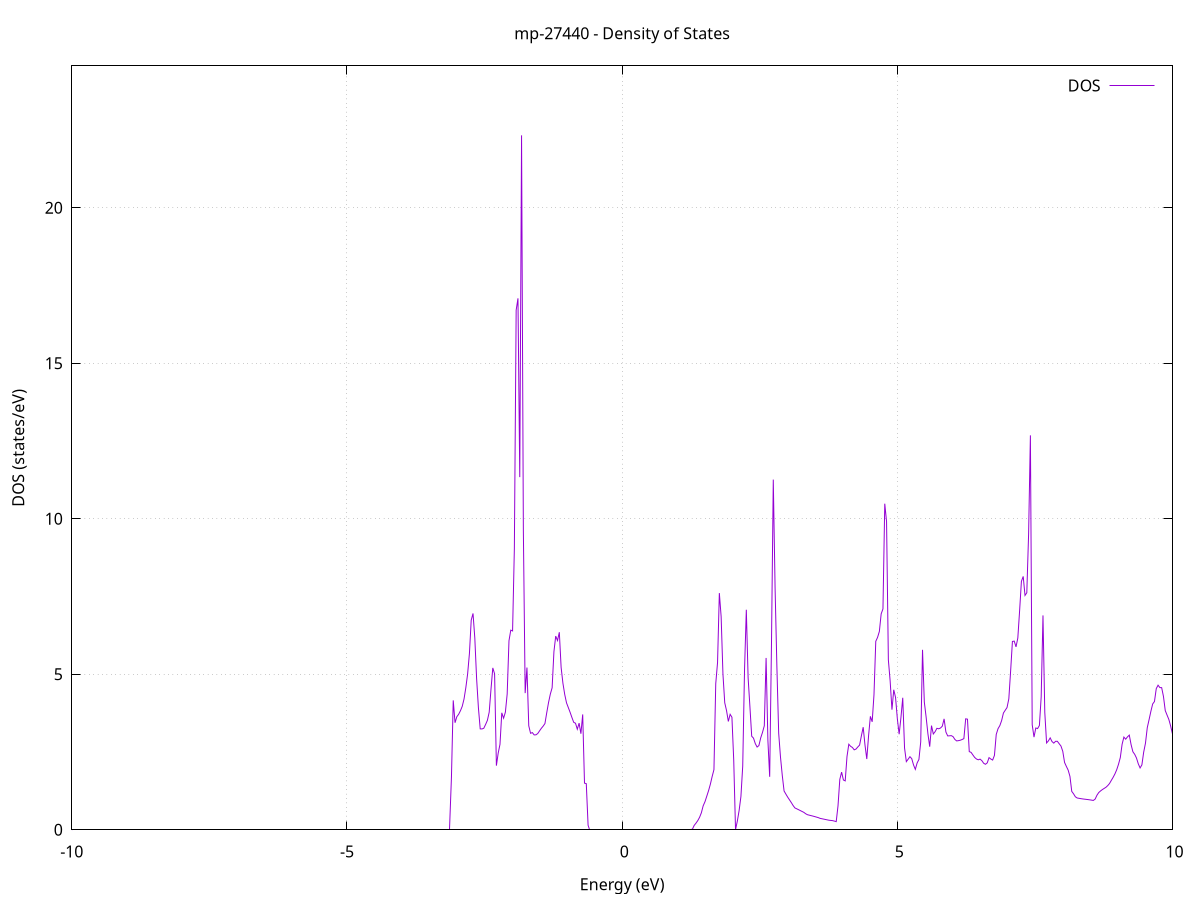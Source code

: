 set title 'mp-27440 - Density of States'
set xlabel 'Energy (eV)'
set ylabel 'DOS (states/eV)'
set grid
set xrange [-10:10]
set yrange [0:24.564]
set xzeroaxis lt -1
set terminal png size 800,600
set output 'mp-27440_dos_gnuplot.png'
plot '-' using 1:2 with lines title 'DOS'
-48.611500 0.000000
-48.578800 0.000000
-48.546100 0.000000
-48.513400 0.000000
-48.480800 0.000000
-48.448100 0.000000
-48.415400 0.000000
-48.382800 0.000000
-48.350100 0.000000
-48.317400 0.000000
-48.284800 0.000000
-48.252100 0.000000
-48.219400 0.000000
-48.186700 0.000000
-48.154100 0.000000
-48.121400 0.000000
-48.088700 0.000000
-48.056100 0.000000
-48.023400 0.000000
-47.990700 0.000000
-47.958100 0.000000
-47.925400 0.000000
-47.892700 0.000000
-47.860000 0.000000
-47.827400 0.000000
-47.794700 0.000000
-47.762000 0.000000
-47.729400 0.000000
-47.696700 0.000000
-47.664000 0.000000
-47.631400 0.000000
-47.598700 0.000000
-47.566000 0.000000
-47.533300 0.000000
-47.500700 0.000000
-47.468000 0.000000
-47.435300 0.000000
-47.402700 0.000000
-47.370000 0.000000
-47.337300 0.000000
-47.304600 0.000000
-47.272000 0.000000
-47.239300 0.000000
-47.206600 0.000000
-47.174000 0.000000
-47.141300 0.000000
-47.108600 0.000000
-47.076000 0.000000
-47.043300 0.000000
-47.010600 0.000000
-46.977900 0.000000
-46.945300 0.000000
-46.912600 0.000000
-46.879900 0.000000
-46.847300 0.000000
-46.814600 0.000000
-46.781900 0.000000
-46.749300 0.000000
-46.716600 0.000000
-46.683900 0.000000
-46.651200 0.000000
-46.618600 0.000000
-46.585900 0.000000
-46.553200 0.000000
-46.520600 0.000000
-46.487900 0.000000
-46.455200 0.000000
-46.422600 0.000000
-46.389900 0.000000
-46.357200 0.000000
-46.324500 0.000000
-46.291900 0.000000
-46.259200 0.000000
-46.226500 0.000000
-46.193900 0.000000
-46.161200 0.000000
-46.128500 0.000000
-46.095800 0.000000
-46.063200 0.000000
-46.030500 0.000000
-45.997800 0.000000
-45.965200 0.000000
-45.932500 0.000000
-45.899800 0.000000
-45.867200 0.000000
-45.834500 0.000000
-45.801800 0.000000
-45.769100 0.000000
-45.736500 0.000000
-45.703800 0.000000
-45.671100 0.000000
-45.638500 12.028300
-45.605800 18.015400
-45.573100 45.836300
-45.540500 124.104400
-45.507800 0.000000
-45.475100 0.000000
-45.442400 0.000000
-45.409800 0.000000
-45.377100 0.000000
-45.344400 0.000000
-45.311800 0.000000
-45.279100 0.000000
-45.246400 0.000000
-45.213700 0.000000
-45.181100 0.000000
-45.148400 0.000000
-45.115700 0.000000
-45.083100 0.000000
-45.050400 0.000000
-45.017700 0.000000
-44.985100 0.000000
-44.952400 0.000000
-44.919700 0.000000
-44.887000 0.000000
-44.854400 0.000000
-44.821700 0.000000
-44.789000 0.000000
-44.756400 0.000000
-44.723700 0.000000
-44.691000 0.000000
-44.658400 0.000000
-44.625700 0.000000
-44.593000 0.000000
-44.560300 0.000000
-44.527700 0.000000
-44.495000 0.000000
-44.462300 0.000000
-44.429700 0.000000
-44.397000 0.000000
-44.364300 0.000000
-44.331700 0.000000
-44.299000 0.000000
-44.266300 0.000000
-44.233600 0.000000
-44.201000 0.000000
-44.168300 0.000000
-44.135600 0.000000
-44.103000 0.000000
-44.070300 0.000000
-44.037600 0.000000
-44.004900 0.000000
-43.972300 0.000000
-43.939600 0.000000
-43.906900 0.000000
-43.874300 0.000000
-43.841600 0.000000
-43.808900 0.000000
-43.776300 0.000000
-43.743600 0.000000
-43.710900 0.000000
-43.678200 0.000000
-43.645600 0.000000
-43.612900 0.000000
-43.580200 0.000000
-43.547600 0.000000
-43.514900 0.000000
-43.482200 0.000000
-43.449600 0.000000
-43.416900 0.000000
-43.384200 0.000000
-43.351500 0.000000
-43.318900 0.000000
-43.286200 0.000000
-43.253500 0.000000
-43.220900 0.000000
-43.188200 0.000000
-43.155500 0.000000
-43.122900 0.000000
-43.090200 0.000000
-43.057500 0.000000
-43.024800 0.000000
-42.992200 0.000000
-42.959500 0.000000
-42.926800 0.000000
-42.894200 0.000000
-42.861500 0.000000
-42.828800 0.000000
-42.796100 0.000000
-42.763500 0.000000
-42.730800 0.000000
-42.698100 0.000000
-42.665500 0.000000
-42.632800 0.000000
-42.600100 0.000000
-42.567500 0.000000
-42.534800 0.000000
-42.502100 0.000000
-42.469400 0.000000
-42.436800 0.000000
-42.404100 0.000000
-42.371400 0.000000
-42.338800 0.000000
-42.306100 0.000000
-42.273400 0.000000
-42.240800 0.000000
-42.208100 0.000000
-42.175400 0.000000
-42.142700 0.000000
-42.110100 0.000000
-42.077400 0.000000
-42.044700 0.000000
-42.012100 0.000000
-41.979400 0.000000
-41.946700 0.000000
-41.914000 0.000000
-41.881400 0.000000
-41.848700 0.000000
-41.816000 0.000000
-41.783400 0.000000
-41.750700 0.000000
-41.718000 0.000000
-41.685400 0.000000
-41.652700 0.000000
-41.620000 0.000000
-41.587300 0.000000
-41.554700 0.000000
-41.522000 0.000000
-41.489300 0.000000
-41.456700 0.000000
-41.424000 0.000000
-41.391300 0.000000
-41.358700 0.000000
-41.326000 0.000000
-41.293300 0.000000
-41.260600 0.000000
-41.228000 0.000000
-41.195300 0.000000
-41.162600 0.000000
-41.130000 0.000000
-41.097300 0.000000
-41.064600 0.000000
-41.032000 0.000000
-40.999300 0.000000
-40.966600 0.000000
-40.933900 0.000000
-40.901300 0.000000
-40.868600 0.000000
-40.835900 0.000000
-40.803300 0.000000
-40.770600 0.000000
-40.737900 0.000000
-40.705200 0.000000
-40.672600 0.000000
-40.639900 0.000000
-40.607200 0.000000
-40.574600 0.000000
-40.541900 0.000000
-40.509200 0.000000
-40.476600 0.000000
-40.443900 0.000000
-40.411200 0.000000
-40.378500 0.000000
-40.345900 0.000000
-40.313200 0.000000
-40.280500 0.000000
-40.247900 0.000000
-40.215200 0.000000
-40.182500 0.000000
-40.149900 0.000000
-40.117200 0.000000
-40.084500 0.000000
-40.051800 0.000000
-40.019200 0.000000
-39.986500 0.000000
-39.953800 0.000000
-39.921200 0.000000
-39.888500 0.000000
-39.855800 0.000000
-39.823200 0.000000
-39.790500 0.000000
-39.757800 0.000000
-39.725100 0.000000
-39.692500 0.000000
-39.659800 0.000000
-39.627100 0.000000
-39.594500 0.000000
-39.561800 0.000000
-39.529100 0.000000
-39.496400 0.000000
-39.463800 0.000000
-39.431100 0.000000
-39.398400 0.000000
-39.365800 0.000000
-39.333100 0.000000
-39.300400 0.000000
-39.267800 0.000000
-39.235100 0.000000
-39.202400 0.000000
-39.169700 0.000000
-39.137100 0.000000
-39.104400 0.000000
-39.071700 0.000000
-39.039100 0.000000
-39.006400 0.000000
-38.973700 0.000000
-38.941100 0.000000
-38.908400 0.000000
-38.875700 0.000000
-38.843000 0.000000
-38.810400 0.000000
-38.777700 0.000000
-38.745000 0.000000
-38.712400 0.000000
-38.679700 0.000000
-38.647000 0.000000
-38.614300 0.000000
-38.581700 0.000000
-38.549000 0.000000
-38.516300 0.000000
-38.483700 0.000000
-38.451000 0.000000
-38.418300 0.000000
-38.385700 0.000000
-38.353000 0.000000
-38.320300 0.000000
-38.287600 0.000000
-38.255000 0.000000
-38.222300 0.000000
-38.189600 0.000000
-38.157000 0.000000
-38.124300 0.000000
-38.091600 0.000000
-38.059000 0.000000
-38.026300 0.000000
-37.993600 0.000000
-37.960900 0.000000
-37.928300 0.000000
-37.895600 0.000000
-37.862900 0.000000
-37.830300 0.000000
-37.797600 0.000000
-37.764900 0.000000
-37.732300 0.000000
-37.699600 0.000000
-37.666900 0.000000
-37.634200 0.000000
-37.601600 0.000000
-37.568900 0.000000
-37.536200 0.000000
-37.503600 0.000000
-37.470900 0.000000
-37.438200 0.000000
-37.405500 0.000000
-37.372900 0.000000
-37.340200 0.000000
-37.307500 0.000000
-37.274900 0.000000
-37.242200 0.000000
-37.209500 0.000000
-37.176900 0.000000
-37.144200 0.000000
-37.111500 0.000000
-37.078800 0.000000
-37.046200 0.000000
-37.013500 0.000000
-36.980800 0.000000
-36.948200 0.000000
-36.915500 0.000000
-36.882800 0.000000
-36.850200 0.000000
-36.817500 0.000000
-36.784800 0.000000
-36.752100 0.000000
-36.719500 0.000000
-36.686800 0.000000
-36.654100 0.000000
-36.621500 0.000000
-36.588800 0.000000
-36.556100 0.000000
-36.523500 0.000000
-36.490800 0.000000
-36.458100 0.000000
-36.425400 0.000000
-36.392800 0.000000
-36.360100 0.000000
-36.327400 0.000000
-36.294800 0.000000
-36.262100 0.000000
-36.229400 0.000000
-36.196700 0.000000
-36.164100 0.000000
-36.131400 0.000000
-36.098700 0.000000
-36.066100 0.000000
-36.033400 0.000000
-36.000700 0.000000
-35.968100 0.000000
-35.935400 0.000000
-35.902700 0.000000
-35.870000 0.000000
-35.837400 0.000000
-35.804700 0.000000
-35.772000 0.000000
-35.739400 0.000000
-35.706700 0.000000
-35.674000 0.000000
-35.641400 0.000000
-35.608700 0.000000
-35.576000 0.000000
-35.543300 0.000000
-35.510700 0.000000
-35.478000 0.000000
-35.445300 0.000000
-35.412700 0.000000
-35.380000 0.000000
-35.347300 0.000000
-35.314600 0.000000
-35.282000 0.000000
-35.249300 0.000000
-35.216600 0.000000
-35.184000 0.000000
-35.151300 0.000000
-35.118600 0.000000
-35.086000 0.000000
-35.053300 0.000000
-35.020600 0.000000
-34.987900 0.000000
-34.955300 0.000000
-34.922600 0.000000
-34.889900 0.000000
-34.857300 0.000000
-34.824600 0.000000
-34.791900 0.000000
-34.759300 0.000000
-34.726600 0.000000
-34.693900 0.000000
-34.661200 0.000000
-34.628600 0.000000
-34.595900 0.000000
-34.563200 0.000000
-34.530600 0.000000
-34.497900 0.000000
-34.465200 0.000000
-34.432600 0.000000
-34.399900 0.000000
-34.367200 0.000000
-34.334500 0.000000
-34.301900 0.000000
-34.269200 0.000000
-34.236500 0.000000
-34.203900 0.000000
-34.171200 0.000000
-34.138500 0.000000
-34.105800 0.000000
-34.073200 0.000000
-34.040500 0.000000
-34.007800 0.000000
-33.975200 0.000000
-33.942500 0.000000
-33.909800 0.000000
-33.877200 0.000000
-33.844500 0.000000
-33.811800 0.000000
-33.779100 0.000000
-33.746500 0.000000
-33.713800 0.000000
-33.681100 0.000000
-33.648500 0.000000
-33.615800 0.000000
-33.583100 0.000000
-33.550500 0.000000
-33.517800 0.000000
-33.485100 0.000000
-33.452400 0.000000
-33.419800 0.000000
-33.387100 0.000000
-33.354400 0.000000
-33.321800 0.000000
-33.289100 0.000000
-33.256400 0.000000
-33.223800 0.000000
-33.191100 0.000000
-33.158400 0.000000
-33.125700 0.000000
-33.093100 0.000000
-33.060400 0.000000
-33.027700 0.000000
-32.995100 0.000000
-32.962400 0.000000
-32.929700 0.000000
-32.897000 0.000000
-32.864400 0.000000
-32.831700 0.000000
-32.799000 0.000000
-32.766400 0.000000
-32.733700 0.000000
-32.701000 0.000000
-32.668400 0.000000
-32.635700 0.000000
-32.603000 0.000000
-32.570300 0.000000
-32.537700 0.000000
-32.505000 0.000000
-32.472300 0.000000
-32.439700 0.000000
-32.407000 0.000000
-32.374300 0.000000
-32.341700 0.000000
-32.309000 0.000000
-32.276300 0.000000
-32.243600 0.000000
-32.211000 0.000000
-32.178300 0.000000
-32.145600 0.000000
-32.113000 0.000000
-32.080300 0.000000
-32.047600 0.000000
-32.014900 0.000000
-31.982300 0.000000
-31.949600 0.000000
-31.916900 0.000000
-31.884300 0.000000
-31.851600 0.000000
-31.818900 0.000000
-31.786300 0.000000
-31.753600 0.000000
-31.720900 0.000000
-31.688200 0.000000
-31.655600 0.000000
-31.622900 0.000000
-31.590200 0.000000
-31.557600 0.000000
-31.524900 0.000000
-31.492200 0.000000
-31.459600 0.000000
-31.426900 0.000000
-31.394200 0.000000
-31.361500 0.000000
-31.328900 0.000000
-31.296200 0.000000
-31.263500 0.000000
-31.230900 0.000000
-31.198200 0.000000
-31.165500 0.000000
-31.132900 0.000000
-31.100200 0.000000
-31.067500 0.000000
-31.034800 0.000000
-31.002200 0.000000
-30.969500 0.000000
-30.936800 0.000000
-30.904200 0.000000
-30.871500 0.000000
-30.838800 0.000000
-30.806100 0.000000
-30.773500 0.000000
-30.740800 0.000000
-30.708100 0.000000
-30.675500 0.000000
-30.642800 0.000000
-30.610100 0.000000
-30.577500 0.000000
-30.544800 0.000000
-30.512100 0.000000
-30.479400 0.000000
-30.446800 0.000000
-30.414100 0.000000
-30.381400 0.000000
-30.348800 0.000000
-30.316100 0.000000
-30.283400 0.000000
-30.250800 0.000000
-30.218100 0.000000
-30.185400 0.000000
-30.152700 0.000000
-30.120100 0.000000
-30.087400 0.000000
-30.054700 0.000000
-30.022100 0.000000
-29.989400 0.000000
-29.956700 0.000000
-29.924100 0.000000
-29.891400 0.000000
-29.858700 0.000000
-29.826000 0.000000
-29.793400 0.000000
-29.760700 0.000000
-29.728000 0.000000
-29.695400 0.000000
-29.662700 0.000000
-29.630000 0.000000
-29.597300 0.000000
-29.564700 0.000000
-29.532000 0.000000
-29.499300 0.000000
-29.466700 0.000000
-29.434000 0.000000
-29.401300 0.000000
-29.368700 0.000000
-29.336000 0.000000
-29.303300 0.000000
-29.270600 0.000000
-29.238000 0.000000
-29.205300 0.000000
-29.172600 0.000000
-29.140000 0.000000
-29.107300 0.000000
-29.074600 0.000000
-29.042000 0.000000
-29.009300 0.000000
-28.976600 0.000000
-28.943900 0.000000
-28.911300 0.000000
-28.878600 0.000000
-28.845900 0.000000
-28.813300 0.000000
-28.780600 0.000000
-28.747900 0.000000
-28.715200 0.000000
-28.682600 0.000000
-28.649900 0.000000
-28.617200 0.000000
-28.584600 0.000000
-28.551900 0.000000
-28.519200 0.000000
-28.486600 0.000000
-28.453900 0.000000
-28.421200 0.000000
-28.388500 0.000000
-28.355900 0.000000
-28.323200 0.000000
-28.290500 0.000000
-28.257900 0.000000
-28.225200 0.000000
-28.192500 0.000000
-28.159900 0.000000
-28.127200 0.000000
-28.094500 0.000000
-28.061800 0.000000
-28.029200 0.000000
-27.996500 0.000000
-27.963800 0.000000
-27.931200 0.000000
-27.898500 0.000000
-27.865800 0.000000
-27.833200 0.000000
-27.800500 0.000000
-27.767800 0.000000
-27.735100 0.000000
-27.702500 0.000000
-27.669800 0.000000
-27.637100 0.000000
-27.604500 0.000000
-27.571800 0.000000
-27.539100 0.000000
-27.506400 0.000000
-27.473800 0.000000
-27.441100 0.000000
-27.408400 0.000000
-27.375800 0.000000
-27.343100 0.000000
-27.310400 0.000000
-27.277800 0.000000
-27.245100 0.000000
-27.212400 0.000000
-27.179700 0.000000
-27.147100 0.000000
-27.114400 0.000000
-27.081700 0.000000
-27.049100 0.000000
-27.016400 0.000000
-26.983700 0.000000
-26.951100 0.000000
-26.918400 0.000000
-26.885700 0.000000
-26.853000 0.000000
-26.820400 0.000000
-26.787700 0.000000
-26.755000 0.000000
-26.722400 0.000000
-26.689700 0.000000
-26.657000 0.000000
-26.624400 0.000000
-26.591700 0.000000
-26.559000 0.000000
-26.526300 0.000000
-26.493700 0.000000
-26.461000 0.000000
-26.428300 0.000000
-26.395700 0.000000
-26.363000 0.000000
-26.330300 0.000000
-26.297600 0.000000
-26.265000 0.000000
-26.232300 0.000000
-26.199600 0.000000
-26.167000 0.000000
-26.134300 0.000000
-26.101600 0.000000
-26.069000 0.000000
-26.036300 0.000000
-26.003600 0.000000
-25.970900 0.000000
-25.938300 0.000000
-25.905600 0.000000
-25.872900 0.000000
-25.840300 0.000000
-25.807600 0.000000
-25.774900 0.000000
-25.742300 0.000000
-25.709600 0.000000
-25.676900 0.000000
-25.644200 0.000000
-25.611600 0.000000
-25.578900 0.000000
-25.546200 0.000000
-25.513600 0.000000
-25.480900 0.000000
-25.448200 0.000000
-25.415500 0.000000
-25.382900 0.000000
-25.350200 0.000000
-25.317500 0.000000
-25.284900 0.000000
-25.252200 0.000000
-25.219500 0.000000
-25.186900 0.000000
-25.154200 0.000000
-25.121500 0.000000
-25.088800 0.000000
-25.056200 0.000000
-25.023500 0.000000
-24.990800 0.000000
-24.958200 0.000000
-24.925500 0.000000
-24.892800 0.000000
-24.860200 0.000000
-24.827500 0.000000
-24.794800 0.000000
-24.762100 0.000000
-24.729500 0.000000
-24.696800 0.000000
-24.664100 0.000000
-24.631500 0.000000
-24.598800 0.000000
-24.566100 0.000000
-24.533500 0.000000
-24.500800 0.000000
-24.468100 0.000000
-24.435400 0.000000
-24.402800 0.000000
-24.370100 0.000000
-24.337400 0.000000
-24.304800 0.000000
-24.272100 0.000000
-24.239400 0.000000
-24.206700 0.000000
-24.174100 0.000000
-24.141400 0.000000
-24.108700 0.000000
-24.076100 5.009800
-24.043400 6.110600
-24.010700 25.522200
-23.978100 36.323500
-23.945400 16.384000
-23.912700 7.768200
-23.880000 5.127000
-23.847400 7.533600
-23.814700 8.153300
-23.782000 8.724000
-23.749400 9.728500
-23.716700 11.197700
-23.684000 16.288700
-23.651400 23.092100
-23.618700 19.154000
-23.586000 15.646600
-23.553300 37.103500
-23.520700 37.861000
-23.488000 38.342500
-23.455300 14.195000
-23.422700 0.000000
-23.390000 0.000000
-23.357300 0.000000
-23.324700 0.000000
-23.292000 0.000000
-23.259300 0.000000
-23.226600 0.000000
-23.194000 0.000000
-23.161300 0.000000
-23.128600 0.000000
-23.096000 0.000000
-23.063300 0.000000
-23.030600 0.000000
-22.997900 0.000000
-22.965300 0.000000
-22.932600 0.000000
-22.899900 0.000000
-22.867300 0.000000
-22.834600 0.000000
-22.801900 0.000000
-22.769300 0.000000
-22.736600 0.000000
-22.703900 0.000000
-22.671200 0.000000
-22.638600 0.000000
-22.605900 0.000000
-22.573200 0.000000
-22.540600 0.000000
-22.507900 0.000000
-22.475200 0.000000
-22.442600 0.000000
-22.409900 0.000000
-22.377200 0.000000
-22.344500 0.000000
-22.311900 0.000000
-22.279200 0.000000
-22.246500 0.000000
-22.213900 0.000000
-22.181200 0.000000
-22.148500 0.000000
-22.115800 0.000000
-22.083200 0.000000
-22.050500 0.000000
-22.017800 0.000000
-21.985200 0.000000
-21.952500 0.000000
-21.919800 0.000000
-21.887200 0.000000
-21.854500 0.000000
-21.821800 0.000000
-21.789100 0.000000
-21.756500 0.000000
-21.723800 0.000000
-21.691100 0.000000
-21.658500 0.000000
-21.625800 0.000000
-21.593100 0.000000
-21.560500 0.000000
-21.527800 0.000000
-21.495100 0.000000
-21.462400 0.000000
-21.429800 0.000000
-21.397100 0.000000
-21.364400 0.000000
-21.331800 0.000000
-21.299100 0.000000
-21.266400 0.000000
-21.233800 0.000000
-21.201100 0.000000
-21.168400 0.000000
-21.135700 0.000000
-21.103100 0.000000
-21.070400 0.000000
-21.037700 0.000000
-21.005100 0.000000
-20.972400 0.000000
-20.939700 0.000000
-20.907000 0.000000
-20.874400 0.000000
-20.841700 0.000000
-20.809000 0.000000
-20.776400 0.000000
-20.743700 0.000000
-20.711000 0.000000
-20.678400 0.000000
-20.645700 0.000000
-20.613000 0.000000
-20.580300 0.000000
-20.547700 0.000000
-20.515000 0.000000
-20.482300 0.000000
-20.449700 0.000000
-20.417000 0.000000
-20.384300 0.000000
-20.351700 0.000000
-20.319000 0.000000
-20.286300 0.000000
-20.253600 0.000000
-20.221000 0.000000
-20.188300 0.000000
-20.155600 0.000000
-20.123000 0.000000
-20.090300 0.000000
-20.057600 0.000000
-20.025000 0.000000
-19.992300 0.000000
-19.959600 0.000000
-19.926900 0.000000
-19.894300 0.000000
-19.861600 0.000000
-19.828900 0.000000
-19.796300 0.000000
-19.763600 0.000000
-19.730900 0.000000
-19.698200 0.000000
-19.665600 0.000000
-19.632900 0.000000
-19.600200 0.000000
-19.567600 0.000000
-19.534900 0.000000
-19.502200 0.000000
-19.469600 0.000000
-19.436900 0.000000
-19.404200 0.000000
-19.371500 0.000000
-19.338900 0.000000
-19.306200 0.000000
-19.273500 0.000000
-19.240900 0.000000
-19.208200 0.000000
-19.175500 0.000000
-19.142900 0.000000
-19.110200 0.000000
-19.077500 0.000000
-19.044800 0.000000
-19.012200 0.000000
-18.979500 0.000000
-18.946800 0.000000
-18.914200 0.000000
-18.881500 0.000000
-18.848800 0.000000
-18.816100 0.000000
-18.783500 0.000000
-18.750800 0.000000
-18.718100 0.000000
-18.685500 0.000000
-18.652800 0.000000
-18.620100 0.000000
-18.587500 0.000000
-18.554800 0.000000
-18.522100 0.000000
-18.489400 0.000000
-18.456800 0.000000
-18.424100 0.000000
-18.391400 0.000000
-18.358800 0.000000
-18.326100 0.000000
-18.293400 0.000000
-18.260800 0.000000
-18.228100 0.000000
-18.195400 0.000000
-18.162700 0.000000
-18.130100 0.000000
-18.097400 0.000000
-18.064700 0.000000
-18.032100 0.000000
-17.999400 0.000000
-17.966700 0.000000
-17.934100 0.000000
-17.901400 0.000000
-17.868700 0.000000
-17.836000 0.000000
-17.803400 0.000000
-17.770700 0.000000
-17.738000 0.000000
-17.705400 0.000000
-17.672700 0.000000
-17.640000 0.000000
-17.607300 0.000000
-17.574700 0.000000
-17.542000 0.000000
-17.509300 0.000000
-17.476700 0.000000
-17.444000 0.000000
-17.411300 0.000000
-17.378700 0.000000
-17.346000 0.000000
-17.313300 0.000000
-17.280600 0.000000
-17.248000 0.000000
-17.215300 0.000000
-17.182600 0.000000
-17.150000 0.000000
-17.117300 0.000000
-17.084600 0.000000
-17.052000 0.000000
-17.019300 0.000000
-16.986600 0.000000
-16.953900 0.000000
-16.921300 0.000000
-16.888600 0.000000
-16.855900 0.000000
-16.823300 0.000000
-16.790600 0.000000
-16.757900 0.000000
-16.725300 0.000000
-16.692600 0.000000
-16.659900 0.000000
-16.627200 0.000000
-16.594600 0.000000
-16.561900 0.000000
-16.529200 0.000000
-16.496600 0.000000
-16.463900 0.000000
-16.431200 0.000000
-16.398500 0.000000
-16.365900 0.000000
-16.333200 0.000000
-16.300500 0.000000
-16.267900 0.000000
-16.235200 0.000000
-16.202500 0.000000
-16.169900 0.000000
-16.137200 0.000000
-16.104500 0.000000
-16.071800 0.000000
-16.039200 0.000000
-16.006500 0.000000
-15.973800 0.000000
-15.941200 0.000000
-15.908500 0.000000
-15.875800 0.000000
-15.843200 0.000000
-15.810500 0.000000
-15.777800 0.000000
-15.745100 0.000000
-15.712500 0.000000
-15.679800 0.000000
-15.647100 0.000000
-15.614500 0.000000
-15.581800 0.000000
-15.549100 0.000000
-15.516400 0.000000
-15.483800 0.000000
-15.451100 0.000000
-15.418400 0.000000
-15.385800 0.000000
-15.353100 0.000000
-15.320400 0.000000
-15.287800 0.000000
-15.255100 0.000000
-15.222400 0.000000
-15.189700 0.000000
-15.157100 0.000000
-15.124400 0.000000
-15.091700 0.000000
-15.059100 0.000000
-15.026400 0.000000
-14.993700 0.000000
-14.961100 0.000000
-14.928400 0.000000
-14.895700 0.000000
-14.863000 0.000000
-14.830400 0.000000
-14.797700 0.000000
-14.765000 0.000000
-14.732400 0.000000
-14.699700 0.000000
-14.667000 0.000000
-14.634400 0.000000
-14.601700 0.000000
-14.569000 0.000000
-14.536300 0.000000
-14.503700 0.000000
-14.471000 0.000000
-14.438300 0.000000
-14.405700 0.000000
-14.373000 0.000000
-14.340300 0.000000
-14.307600 0.000000
-14.275000 0.000000
-14.242300 0.000000
-14.209600 0.000000
-14.177000 0.000000
-14.144300 0.000000
-14.111600 0.000000
-14.079000 0.000000
-14.046300 0.000000
-14.013600 0.000000
-13.980900 0.000000
-13.948300 0.000000
-13.915600 0.000000
-13.882900 0.000000
-13.850300 0.000000
-13.817600 0.000000
-13.784900 0.000000
-13.752300 0.000000
-13.719600 0.000000
-13.686900 0.000000
-13.654200 1.541600
-13.621600 3.366100
-13.588900 3.571700
-13.556200 3.779200
-13.523600 3.970600
-13.490900 4.192100
-13.458200 4.493000
-13.425600 4.826200
-13.392900 5.204800
-13.360200 5.762200
-13.327500 6.287700
-13.294900 7.341500
-13.262200 8.342700
-13.229500 10.873000
-13.196900 15.663300
-13.164200 18.811000
-13.131500 13.211400
-13.098800 0.000000
-13.066200 0.000000
-13.033500 0.000000
-13.000800 0.000000
-12.968200 0.000000
-12.935500 0.000000
-12.902800 0.000000
-12.870200 0.000000
-12.837500 0.000000
-12.804800 0.000000
-12.772100 0.000000
-12.739500 0.000000
-12.706800 0.000000
-12.674100 0.000000
-12.641500 0.000000
-12.608800 0.000000
-12.576100 0.000000
-12.543500 0.000000
-12.510800 0.000000
-12.478100 0.000000
-12.445400 0.000000
-12.412800 0.000000
-12.380100 0.000000
-12.347400 0.000000
-12.314800 0.000000
-12.282100 0.000000
-12.249400 0.000000
-12.216700 0.000000
-12.184100 0.000000
-12.151400 0.000000
-12.118700 0.000000
-12.086100 0.000000
-12.053400 0.000000
-12.020700 0.000000
-11.988100 0.000000
-11.955400 0.000000
-11.922700 0.000000
-11.890000 0.000000
-11.857400 0.000000
-11.824700 0.000000
-11.792000 0.000000
-11.759400 0.000000
-11.726700 0.000000
-11.694000 0.000000
-11.661400 0.000000
-11.628700 0.000000
-11.596000 0.000000
-11.563300 0.000000
-11.530700 0.000000
-11.498000 0.000000
-11.465300 0.000000
-11.432700 0.000000
-11.400000 0.000000
-11.367300 0.000000
-11.334700 0.000000
-11.302000 0.000000
-11.269300 0.000000
-11.236600 0.000000
-11.204000 0.000000
-11.171300 0.000000
-11.138600 0.000000
-11.106000 0.000000
-11.073300 0.000000
-11.040600 0.000000
-11.007900 0.000000
-10.975300 0.000000
-10.942600 0.000000
-10.909900 0.000000
-10.877300 0.000000
-10.844600 0.000000
-10.811900 0.000000
-10.779300 0.000000
-10.746600 0.000000
-10.713900 0.000000
-10.681200 0.000000
-10.648600 0.000000
-10.615900 0.000000
-10.583200 0.000000
-10.550600 0.000000
-10.517900 0.000000
-10.485200 0.000000
-10.452600 0.000000
-10.419900 0.000000
-10.387200 0.000000
-10.354500 0.000000
-10.321900 0.000000
-10.289200 0.000000
-10.256500 0.000000
-10.223900 0.000000
-10.191200 0.000000
-10.158500 0.000000
-10.125900 0.000000
-10.093200 0.000000
-10.060500 0.000000
-10.027800 0.000000
-9.995200 0.000000
-9.962500 0.000000
-9.929800 0.000000
-9.897200 0.000000
-9.864500 0.000000
-9.831800 0.000000
-9.799100 0.000000
-9.766500 0.000000
-9.733800 0.000000
-9.701100 0.000000
-9.668500 0.000000
-9.635800 0.000000
-9.603100 0.000000
-9.570500 0.000000
-9.537800 0.000000
-9.505100 0.000000
-9.472400 0.000000
-9.439800 0.000000
-9.407100 0.000000
-9.374400 0.000000
-9.341800 0.000000
-9.309100 0.000000
-9.276400 0.000000
-9.243800 0.000000
-9.211100 0.000000
-9.178400 0.000000
-9.145700 0.000000
-9.113100 0.000000
-9.080400 0.000000
-9.047700 0.000000
-9.015100 0.000000
-8.982400 0.000000
-8.949700 0.000000
-8.917000 0.000000
-8.884400 0.000000
-8.851700 0.000000
-8.819000 0.000000
-8.786400 0.000000
-8.753700 0.000000
-8.721000 0.000000
-8.688400 0.000000
-8.655700 0.000000
-8.623000 0.000000
-8.590300 0.000000
-8.557700 0.000000
-8.525000 0.000000
-8.492300 0.000000
-8.459700 0.000000
-8.427000 0.000000
-8.394300 0.000000
-8.361700 0.000000
-8.329000 0.000000
-8.296300 0.000000
-8.263600 0.000000
-8.231000 0.000000
-8.198300 0.000000
-8.165600 0.000000
-8.133000 0.000000
-8.100300 0.000000
-8.067600 0.000000
-8.035000 0.000000
-8.002300 0.000000
-7.969600 0.000000
-7.936900 0.000000
-7.904300 0.000000
-7.871600 0.000000
-7.838900 0.000000
-7.806300 0.000000
-7.773600 0.000000
-7.740900 0.000000
-7.708200 0.000000
-7.675600 0.000000
-7.642900 0.000000
-7.610200 0.000000
-7.577600 0.000000
-7.544900 0.000000
-7.512200 0.000000
-7.479600 0.000000
-7.446900 0.000000
-7.414200 0.000000
-7.381500 0.000000
-7.348900 0.000000
-7.316200 0.000000
-7.283500 0.000000
-7.250900 0.000000
-7.218200 0.000000
-7.185500 0.000000
-7.152900 0.000000
-7.120200 0.000000
-7.087500 0.000000
-7.054800 0.000000
-7.022200 0.000000
-6.989500 0.000000
-6.956800 0.000000
-6.924200 0.000000
-6.891500 0.000000
-6.858800 0.000000
-6.826200 0.000000
-6.793500 0.000000
-6.760800 0.000000
-6.728100 0.000000
-6.695500 0.000000
-6.662800 0.000000
-6.630100 0.000000
-6.597500 0.000000
-6.564800 0.000000
-6.532100 0.000000
-6.499400 0.000000
-6.466800 0.000000
-6.434100 0.000000
-6.401400 0.000000
-6.368800 0.000000
-6.336100 0.000000
-6.303400 0.000000
-6.270800 0.000000
-6.238100 0.000000
-6.205400 0.000000
-6.172700 0.000000
-6.140100 0.000000
-6.107400 0.000000
-6.074700 0.000000
-6.042100 0.000000
-6.009400 0.000000
-5.976700 0.000000
-5.944100 0.000000
-5.911400 0.000000
-5.878700 0.000000
-5.846000 0.000000
-5.813400 0.000000
-5.780700 0.000000
-5.748000 0.000000
-5.715400 0.000000
-5.682700 0.000000
-5.650000 0.000000
-5.617300 0.000000
-5.584700 0.000000
-5.552000 0.000000
-5.519300 0.000000
-5.486700 0.000000
-5.454000 0.000000
-5.421300 0.000000
-5.388700 0.000000
-5.356000 0.000000
-5.323300 0.000000
-5.290600 0.000000
-5.258000 0.000000
-5.225300 0.000000
-5.192600 0.000000
-5.160000 0.000000
-5.127300 0.000000
-5.094600 0.000000
-5.062000 0.000000
-5.029300 0.000000
-4.996600 0.000000
-4.963900 0.000000
-4.931300 0.000000
-4.898600 0.000000
-4.865900 0.000000
-4.833300 0.000000
-4.800600 0.000000
-4.767900 0.000000
-4.735300 0.000000
-4.702600 0.000000
-4.669900 0.000000
-4.637200 0.000000
-4.604600 0.000000
-4.571900 0.000000
-4.539200 0.000000
-4.506600 0.000000
-4.473900 0.000000
-4.441200 0.000000
-4.408500 0.000000
-4.375900 0.000000
-4.343200 0.000000
-4.310500 0.000000
-4.277900 0.000000
-4.245200 0.000000
-4.212500 0.000000
-4.179900 0.000000
-4.147200 0.000000
-4.114500 0.000000
-4.081800 0.000000
-4.049200 0.000000
-4.016500 0.000000
-3.983800 0.000000
-3.951200 0.000000
-3.918500 0.000000
-3.885800 0.000000
-3.853200 0.000000
-3.820500 0.000000
-3.787800 0.000000
-3.755100 0.000000
-3.722500 0.000000
-3.689800 0.000000
-3.657100 0.000000
-3.624500 0.000000
-3.591800 0.000000
-3.559100 0.000000
-3.526500 0.000000
-3.493800 0.000000
-3.461100 0.000000
-3.428400 0.000000
-3.395800 0.000000
-3.363100 0.000000
-3.330400 0.000000
-3.297800 0.000000
-3.265100 0.000000
-3.232400 0.000000
-3.199700 0.000000
-3.167100 0.000000
-3.134400 0.000000
-3.101700 1.688700
-3.069100 4.161500
-3.036400 3.441800
-3.003700 3.635800
-2.971100 3.712300
-2.938400 3.827500
-2.905700 3.969000
-2.873000 4.204900
-2.840400 4.568100
-2.807700 5.011500
-2.775000 5.667200
-2.742400 6.740400
-2.709700 6.956700
-2.677000 6.161700
-2.644400 4.861100
-2.611700 3.923800
-2.579000 3.244500
-2.546300 3.242200
-2.513700 3.265200
-2.481000 3.386900
-2.448300 3.519600
-2.415700 3.781500
-2.383000 4.521000
-2.350300 5.205200
-2.317600 5.014800
-2.285000 2.061800
-2.252300 2.463900
-2.219600 2.747200
-2.187000 3.761100
-2.154300 3.587200
-2.121600 3.781900
-2.089000 4.364900
-2.056300 6.077800
-2.023600 6.418700
-1.990900 6.394200
-1.958300 9.046300
-1.925600 16.709300
-1.892900 17.088400
-1.860300 11.339700
-1.827600 22.331100
-1.794900 9.634300
-1.762300 4.395000
-1.729600 5.217200
-1.696900 3.344400
-1.664200 3.102900
-1.631600 3.125300
-1.598900 3.050600
-1.566200 3.052800
-1.533600 3.095000
-1.500900 3.180200
-1.468200 3.262600
-1.435600 3.332200
-1.402900 3.415500
-1.370200 3.762900
-1.337500 4.091600
-1.304900 4.362300
-1.272200 4.566100
-1.239500 5.726600
-1.206900 6.228300
-1.174200 6.085300
-1.141500 6.352400
-1.108800 5.219600
-1.076200 4.713300
-1.043500 4.352600
-1.010800 4.081000
-0.978200 3.930500
-0.945500 3.777000
-0.912800 3.611700
-0.880200 3.456000
-0.847500 3.426600
-0.814800 3.233400
-0.782100 3.430100
-0.749500 3.088800
-0.716800 3.708600
-0.684100 1.499400
-0.651500 1.482900
-0.618800 0.145200
-0.586100 0.000000
-0.553500 0.000000
-0.520800 0.000000
-0.488100 0.000000
-0.455400 0.000000
-0.422800 0.000000
-0.390100 0.000000
-0.357400 0.000000
-0.324800 0.000000
-0.292100 0.000000
-0.259400 0.000000
-0.226800 0.000000
-0.194100 0.000000
-0.161400 0.000000
-0.128700 0.000000
-0.096100 0.000000
-0.063400 0.000000
-0.030700 0.000000
0.001900 0.000000
0.034600 0.000000
0.067300 0.000000
0.100000 0.000000
0.132600 0.000000
0.165300 0.000000
0.198000 0.000000
0.230600 0.000000
0.263300 0.000000
0.296000 0.000000
0.328600 0.000000
0.361300 0.000000
0.394000 0.000000
0.426700 0.000000
0.459300 0.000000
0.492000 0.000000
0.524700 0.000000
0.557300 0.000000
0.590000 0.000000
0.622700 0.000000
0.655300 0.000000
0.688000 0.000000
0.720700 0.000000
0.753400 0.000000
0.786000 0.000000
0.818700 0.000000
0.851400 0.000000
0.884000 0.000000
0.916700 0.000000
0.949400 0.000000
0.982100 0.000000
1.014700 0.000000
1.047400 0.000000
1.080100 0.000000
1.112700 0.000000
1.145400 0.000000
1.178100 0.000000
1.210700 0.000000
1.243400 0.000000
1.276100 0.016200
1.308800 0.140200
1.341400 0.211900
1.374100 0.294900
1.406800 0.400700
1.439400 0.545600
1.472100 0.769500
1.504800 0.900700
1.537400 1.077200
1.570100 1.256900
1.602800 1.464700
1.635500 1.712900
1.668100 1.934300
1.700800 4.700100
1.733500 5.378500
1.766100 7.611600
1.798800 6.853700
1.831500 5.006000
1.864100 4.084600
1.896800 3.832100
1.929500 3.483500
1.962200 3.712800
1.994800 3.618700
2.027500 2.236200
2.060200 0.002900
2.092800 0.276500
2.125500 0.620400
2.158200 1.071200
2.190900 2.046100
2.223500 5.129500
2.256200 7.076100
2.288900 4.886700
2.321500 3.963500
2.354200 3.008000
2.386900 2.947100
2.419500 2.769600
2.452200 2.660100
2.484900 2.708000
2.517600 2.953800
2.550200 3.131300
2.582900 3.343800
2.615600 5.526300
2.648200 2.878100
2.680900 1.703900
2.713600 5.992200
2.746200 11.260200
2.778900 7.782600
2.811600 5.248800
2.844300 3.104500
2.876900 2.341700
2.909600 1.746800
2.942300 1.247200
2.974900 1.147900
3.007600 1.050700
3.040300 0.963500
3.072900 0.876200
3.105600 0.782100
3.138300 0.703700
3.171000 0.675400
3.203600 0.647100
3.236300 0.618200
3.269000 0.589000
3.301600 0.559800
3.334300 0.516100
3.367000 0.484500
3.399700 0.469900
3.432300 0.455200
3.465000 0.440600
3.497700 0.424800
3.530300 0.408000
3.563000 0.391200
3.595700 0.367500
3.628300 0.355300
3.661000 0.343200
3.693700 0.331100
3.726400 0.318900
3.759000 0.306800
3.791700 0.300300
3.824400 0.293900
3.857000 0.279000
3.889700 0.262200
3.922400 0.773400
3.955000 1.620400
3.987700 1.854100
4.020400 1.601400
4.053100 1.572000
4.085700 2.356500
4.118400 2.750300
4.151100 2.684200
4.183700 2.647100
4.216400 2.570500
4.249100 2.595300
4.281800 2.662600
4.314400 2.723200
4.347100 3.020800
4.379800 3.299100
4.412400 2.726900
4.445100 2.275000
4.477800 3.025200
4.510400 3.647700
4.543100 3.471400
4.575800 4.338900
4.608500 6.060200
4.641100 6.186900
4.673800 6.378300
4.706500 6.941800
4.739100 7.102800
4.771800 10.485500
4.804500 9.910100
4.837100 5.464100
4.869800 4.781000
4.902500 3.861700
4.935200 4.501800
4.967800 4.256900
5.000500 3.566600
5.033200 3.073000
5.065800 3.611000
5.098500 4.244800
5.131200 2.630500
5.163800 2.191500
5.196500 2.269300
5.229200 2.350200
5.261900 2.288000
5.294500 2.085200
5.327200 1.942300
5.359900 2.147800
5.392500 2.262500
5.425200 2.825900
5.457900 5.786900
5.490600 4.106300
5.523200 3.626300
5.555900 3.086300
5.588600 2.672300
5.621200 3.349400
5.653900 3.081000
5.686600 3.154000
5.719200 3.262500
5.751900 3.248200
5.784600 3.272100
5.817300 3.331100
5.849900 3.566500
5.882600 3.143900
5.915300 3.018100
5.947900 3.021900
5.980600 3.027500
6.013300 2.994400
6.045900 2.904800
6.078600 2.857000
6.111300 2.866400
6.144000 2.879300
6.176600 2.902200
6.209300 2.931200
6.242000 3.567700
6.274600 3.556800
6.307300 2.513000
6.340000 2.489400
6.372600 2.406900
6.405300 2.326400
6.438000 2.275900
6.470700 2.250200
6.503300 2.271000
6.536000 2.222900
6.568700 2.139200
6.601300 2.105800
6.634000 2.152300
6.666700 2.319900
6.699400 2.274300
6.732000 2.241600
6.764700 2.392200
6.797400 3.066100
6.830000 3.251200
6.862700 3.349400
6.895400 3.512900
6.928000 3.754600
6.960700 3.843400
6.993400 3.930800
7.026100 4.212000
7.058700 5.103800
7.091400 6.056500
7.124100 6.066700
7.156700 5.881100
7.189400 6.166700
7.222100 7.046400
7.254700 7.988400
7.287400 8.147000
7.320100 7.535700
7.352800 7.622300
7.385400 9.505900
7.418100 12.684500
7.450800 3.379100
7.483400 2.979800
7.516100 3.272600
7.548800 3.254800
7.581500 3.353100
7.614100 4.275000
7.646800 6.892100
7.679500 3.773300
7.712100 2.791400
7.744800 2.857400
7.777500 2.954400
7.810100 2.838400
7.842800 2.786200
7.875500 2.844800
7.908200 2.844100
7.940800 2.767500
7.973500 2.692500
8.006200 2.523700
8.038800 2.165200
8.071500 2.037600
8.104200 1.918100
8.136800 1.714600
8.169500 1.234800
8.202200 1.155900
8.234900 1.061600
8.267500 1.022300
8.300200 1.011800
8.332900 1.001500
8.365500 0.992700
8.398200 0.985000
8.430900 0.978000
8.463500 0.970600
8.496200 0.962800
8.528900 0.953500
8.561600 0.943400
8.594200 0.986000
8.626900 1.109400
8.659600 1.196700
8.692200 1.247900
8.724900 1.291900
8.757600 1.329200
8.790300 1.366000
8.822900 1.419600
8.855600 1.487200
8.888300 1.587900
8.920900 1.685100
8.953600 1.795500
8.986300 1.930300
9.018900 2.105900
9.051600 2.322500
9.084300 2.749100
9.117000 2.980400
9.149600 2.913200
9.182300 2.987800
9.215000 3.043900
9.247600 2.738600
9.280300 2.509200
9.313000 2.426800
9.345600 2.307000
9.378300 2.121100
9.411000 1.988200
9.443700 2.086000
9.476300 2.494700
9.509000 2.786000
9.541700 3.283200
9.574300 3.541100
9.607000 3.806600
9.639700 4.044600
9.672300 4.124300
9.705000 4.539900
9.737700 4.649400
9.770400 4.572500
9.803000 4.570100
9.835700 4.287900
9.868400 3.833200
9.901000 3.688700
9.933700 3.547900
9.966400 3.335800
9.999100 3.086300
10.031700 3.133700
10.064400 3.211500
10.097100 2.560800
10.129700 1.991300
10.162400 1.696400
10.195100 1.599200
10.227700 1.558200
10.260400 1.531000
10.293100 1.518700
10.325800 1.521200
10.358400 1.540700
10.391100 1.554600
10.423800 1.555200
10.456400 1.529400
10.489100 1.555600
10.521800 1.595700
10.554400 1.558900
10.587100 1.563300
10.619800 1.613600
10.652500 1.682800
10.685100 1.747700
10.717800 1.795200
10.750500 1.845800
10.783100 1.926300
10.815800 2.100600
10.848500 2.315500
10.881200 2.814100
10.913800 3.099200
10.946500 3.353300
10.979200 3.179100
11.011800 3.206700
11.044500 3.292400
11.077200 3.033000
11.109800 3.233800
11.142500 3.100200
11.175200 3.025200
11.207900 2.907800
11.240500 2.612300
11.273200 2.436400
11.305900 2.355600
11.338500 2.202900
11.371200 2.139800
11.403900 2.089900
11.436500 2.038500
11.469200 2.025000
11.501900 2.098100
11.534600 2.270200
11.567200 2.370400
11.599900 2.312200
11.632600 2.550100
11.665200 2.747700
11.697900 2.380600
11.730600 2.180600
11.763200 2.197300
11.795900 2.215800
11.828600 2.262900
11.861300 2.412500
11.893900 2.641300
11.926600 2.813900
11.959300 3.009600
11.991900 3.209400
12.024600 3.645700
12.057300 3.859300
12.090000 3.361900
12.122600 2.973400
12.155300 2.786300
12.188000 2.906200
12.220600 2.982600
12.253300 3.040100
12.286000 2.807400
12.318600 2.474200
12.351300 2.115900
12.384000 1.862200
12.416700 1.665800
12.449300 1.469300
12.482000 1.289600
12.514700 1.103500
12.547300 0.890100
12.580000 0.664200
12.612700 0.559200
12.645300 0.519500
12.678000 0.502400
12.710700 0.485200
12.743400 0.468600
12.776000 0.453100
12.808700 0.439100
12.841400 0.427900
12.874000 0.417800
12.906700 0.418500
12.939400 0.408600
12.972000 0.390800
13.004700 0.369400
13.037400 0.345200
13.070100 0.319700
13.102700 0.294000
13.135400 0.267700
13.168100 0.244100
13.200700 0.223200
13.233400 0.205700
13.266100 0.193200
13.298800 0.184500
13.331400 0.185700
13.364100 0.179500
13.396800 0.169000
13.429400 0.158500
13.462100 0.148100
13.494800 0.137900
13.527400 0.127700
13.560100 0.128400
13.592800 0.166900
13.625500 0.162900
13.658100 0.121500
13.690800 0.073000
13.723500 0.029500
13.756100 0.000300
13.788800 0.000000
13.821500 0.000000
13.854100 0.000000
13.886800 0.000000
13.919500 0.000000
13.952200 0.000000
13.984800 0.000000
14.017500 0.000000
14.050200 0.000000
14.082800 0.000000
14.115500 0.000000
14.148200 0.000000
14.180900 0.000000
14.213500 0.000000
14.246200 0.000000
14.278900 0.000000
14.311500 0.000000
14.344200 0.000000
14.376900 0.000000
14.409500 0.000000
14.442200 0.000000
14.474900 0.000000
14.507600 0.000000
14.540200 0.000000
14.572900 0.000000
14.605600 0.000000
14.638200 0.000000
14.670900 0.000000
14.703600 0.000000
14.736200 0.000000
14.768900 0.000000
14.801600 0.000000
14.834300 0.000000
14.866900 0.000000
14.899600 0.000000
14.932300 0.000000
14.964900 0.000000
14.997600 0.000000
15.030300 0.000000
15.062900 0.000000
15.095600 0.000000
15.128300 0.000000
15.161000 0.000000
15.193600 0.000000
15.226300 0.000000
15.259000 0.000000
15.291600 0.000000
15.324300 0.000000
15.357000 0.000000
15.389700 0.000000
15.422300 0.000000
15.455000 0.000000
15.487700 0.000000
15.520300 0.000000
15.553000 0.000000
15.585700 0.000000
15.618300 0.000000
15.651000 0.000000
15.683700 0.000000
15.716400 0.000000
15.749000 0.000000
15.781700 0.000000
15.814400 0.000000
15.847000 0.000000
15.879700 0.000000
15.912400 0.000000
15.945000 0.000000
15.977700 0.000000
16.010400 0.000000
16.043100 0.000000
16.075700 0.000000
16.108400 0.000000
16.141100 0.000000
16.173700 0.000000
16.206400 0.000000
16.239100 0.000000
16.271700 0.000000
16.304400 0.000000
16.337100 0.000000
16.369800 0.000000
16.402400 0.000000
16.435100 0.000000
16.467800 0.000000
16.500400 0.000000
16.533100 0.000000
16.565800 0.000000
16.598500 0.000000
16.631100 0.000000
16.663800 0.000000
16.696500 0.000000
16.729100 0.000000
e
